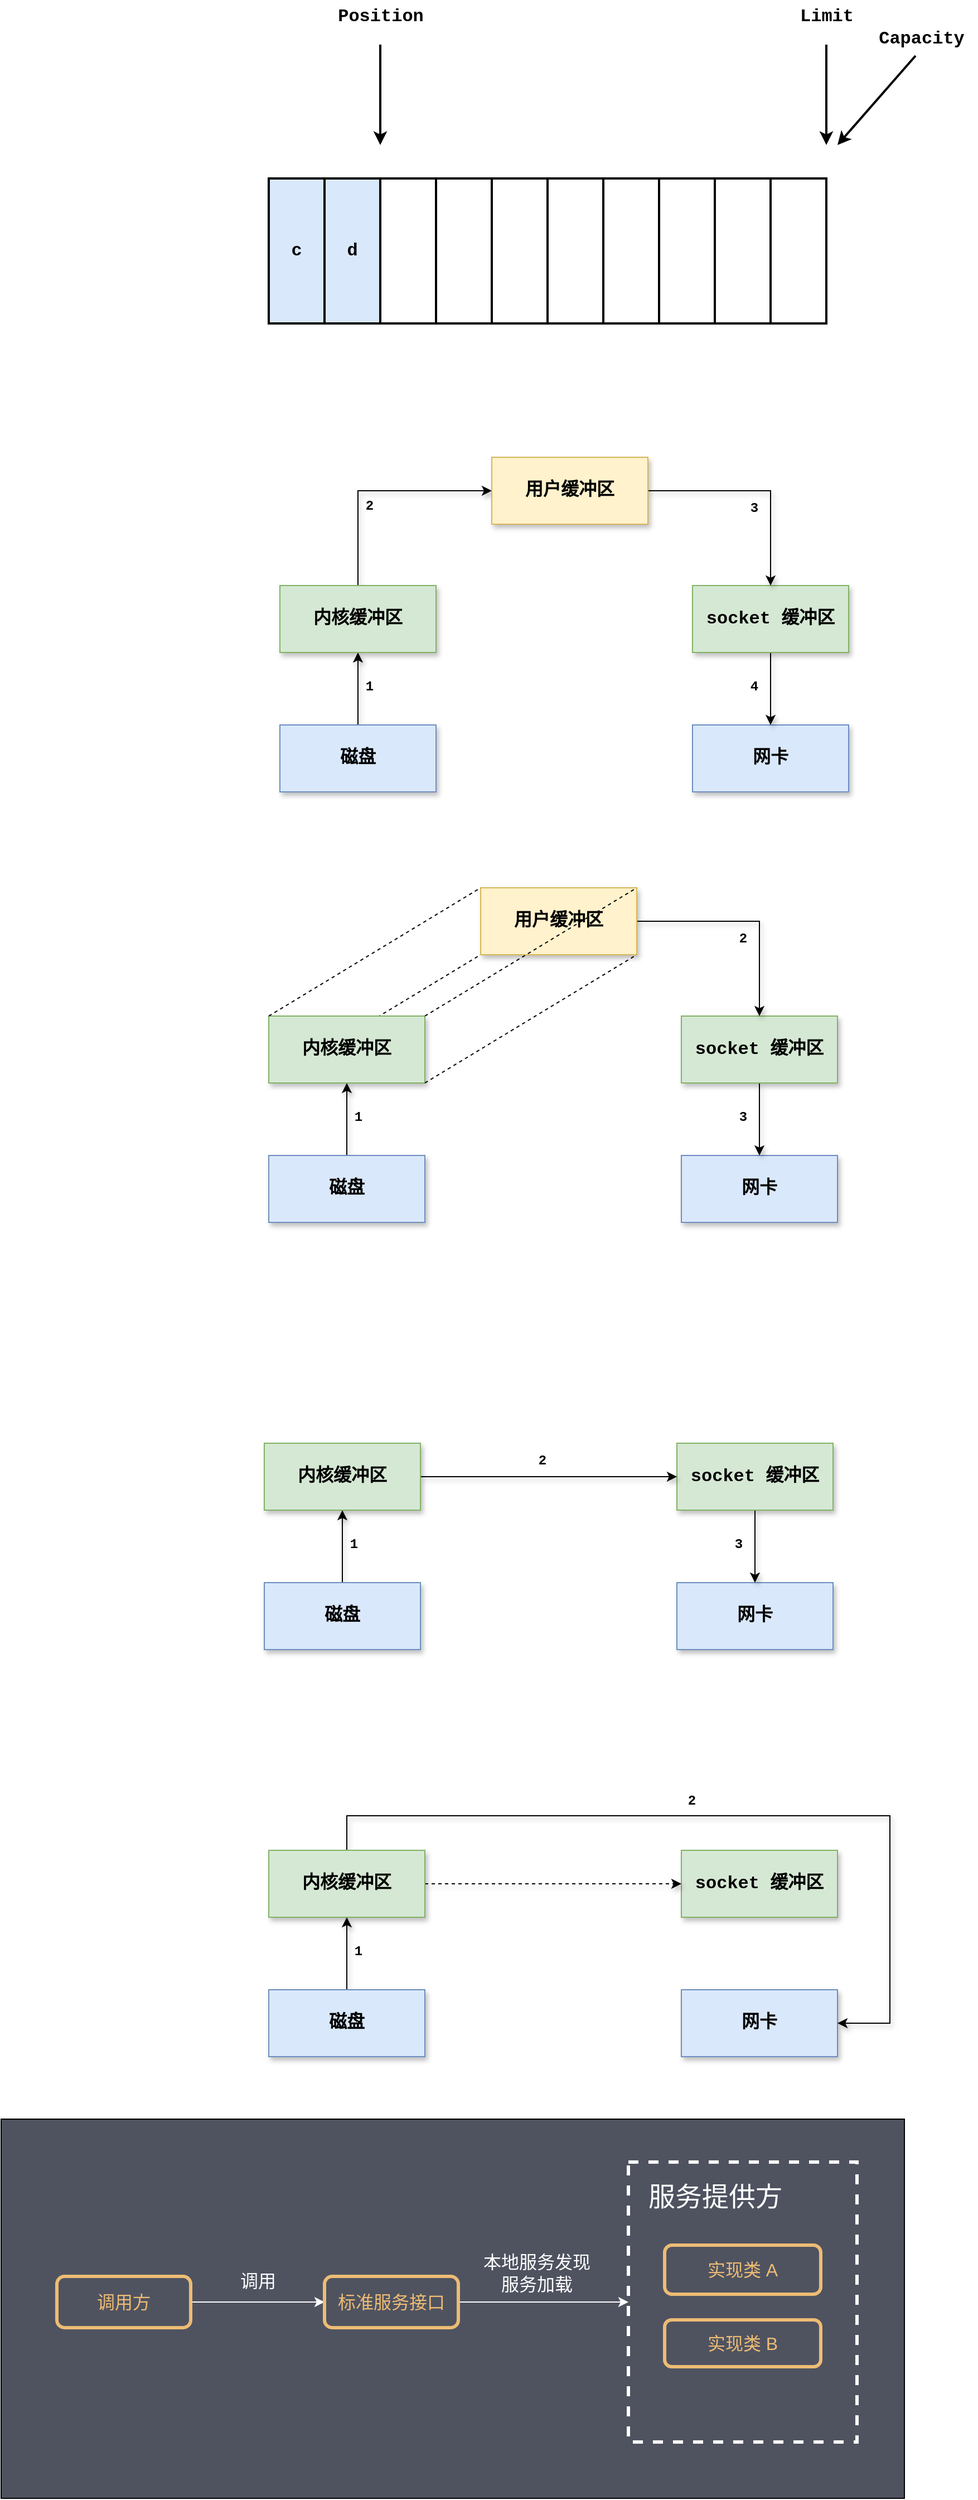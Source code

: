 <mxfile version="24.0.5" type="github">
  <diagram name="第 1 页" id="TYBMhdNcTjmp5_OupLH6">
    <mxGraphModel dx="1804" dy="573" grid="1" gridSize="10" guides="1" tooltips="1" connect="1" arrows="1" fold="1" page="1" pageScale="1" pageWidth="827" pageHeight="1169" math="0" shadow="0">
      <root>
        <mxCell id="0" />
        <mxCell id="1" parent="0" />
        <mxCell id="HMAPgbBEjGHPvOHlqmCf-12" value="" style="rounded=0;whiteSpace=wrap;html=1;fillColor=#4f5360;" vertex="1" parent="1">
          <mxGeometry x="-170" y="1930" width="810" height="340" as="geometry" />
        </mxCell>
        <mxCell id="mV8Is9ltA4lKweOmG8bc-35" value="" style="endArrow=none;html=1;rounded=0;entryX=0;entryY=0;entryDx=0;entryDy=0;dashed=1;" parent="1" edge="1">
          <mxGeometry width="50" height="50" relative="1" as="geometry">
            <mxPoint x="70" y="1001" as="sourcePoint" />
            <mxPoint x="260" y="886" as="targetPoint" />
          </mxGeometry>
        </mxCell>
        <mxCell id="thSDkyvH8xNX-SJ7blW_-1" value="&lt;font face=&quot;Courier New&quot;&gt;&lt;span style=&quot;font-size: 16px;&quot;&gt;&lt;b&gt;c&lt;/b&gt;&lt;/span&gt;&lt;/font&gt;" style="rounded=0;whiteSpace=wrap;html=1;strokeWidth=2;fillColor=#dae8fc;strokeColor=default;" parent="1" vertex="1">
          <mxGeometry x="70" y="190" width="50" height="130" as="geometry" />
        </mxCell>
        <mxCell id="thSDkyvH8xNX-SJ7blW_-13" value="&lt;b&gt;&lt;font style=&quot;font-size: 16px;&quot; face=&quot;Courier New&quot;&gt;d&lt;/font&gt;&lt;/b&gt;" style="rounded=0;whiteSpace=wrap;html=1;strokeWidth=2;fillColor=#dae8fc;strokeColor=default;" parent="1" vertex="1">
          <mxGeometry x="120" y="190" width="50" height="130" as="geometry" />
        </mxCell>
        <mxCell id="thSDkyvH8xNX-SJ7blW_-14" value="" style="rounded=0;whiteSpace=wrap;html=1;strokeWidth=2;" parent="1" vertex="1">
          <mxGeometry x="170" y="190" width="50" height="130" as="geometry" />
        </mxCell>
        <mxCell id="thSDkyvH8xNX-SJ7blW_-15" value="" style="rounded=0;whiteSpace=wrap;html=1;strokeWidth=2;" parent="1" vertex="1">
          <mxGeometry x="220" y="190" width="50" height="130" as="geometry" />
        </mxCell>
        <mxCell id="thSDkyvH8xNX-SJ7blW_-20" value="" style="rounded=0;whiteSpace=wrap;html=1;strokeWidth=2;" parent="1" vertex="1">
          <mxGeometry x="270" y="190" width="50" height="130" as="geometry" />
        </mxCell>
        <mxCell id="thSDkyvH8xNX-SJ7blW_-21" value="" style="rounded=0;whiteSpace=wrap;html=1;strokeWidth=2;" parent="1" vertex="1">
          <mxGeometry x="320" y="190" width="50" height="130" as="geometry" />
        </mxCell>
        <mxCell id="thSDkyvH8xNX-SJ7blW_-22" value="" style="rounded=0;whiteSpace=wrap;html=1;strokeWidth=2;" parent="1" vertex="1">
          <mxGeometry x="370" y="190" width="50" height="130" as="geometry" />
        </mxCell>
        <mxCell id="thSDkyvH8xNX-SJ7blW_-23" value="" style="rounded=0;whiteSpace=wrap;html=1;strokeWidth=2;" parent="1" vertex="1">
          <mxGeometry x="420" y="190" width="50" height="130" as="geometry" />
        </mxCell>
        <mxCell id="thSDkyvH8xNX-SJ7blW_-24" value="" style="rounded=0;whiteSpace=wrap;html=1;strokeWidth=2;" parent="1" vertex="1">
          <mxGeometry x="470" y="190" width="50" height="130" as="geometry" />
        </mxCell>
        <mxCell id="thSDkyvH8xNX-SJ7blW_-25" value="" style="rounded=0;whiteSpace=wrap;html=1;strokeWidth=2;" parent="1" vertex="1">
          <mxGeometry x="520" y="190" width="50" height="130" as="geometry" />
        </mxCell>
        <mxCell id="thSDkyvH8xNX-SJ7blW_-26" value="" style="endArrow=classic;html=1;rounded=0;strokeWidth=2;" parent="1" edge="1">
          <mxGeometry width="50" height="50" relative="1" as="geometry">
            <mxPoint x="170" y="70" as="sourcePoint" />
            <mxPoint x="170" y="160" as="targetPoint" />
          </mxGeometry>
        </mxCell>
        <mxCell id="thSDkyvH8xNX-SJ7blW_-27" value="&lt;b&gt;&lt;font style=&quot;font-size: 16px;&quot; face=&quot;Courier New&quot;&gt;Position&lt;/font&gt;&lt;/b&gt;" style="text;html=1;align=center;verticalAlign=middle;resizable=0;points=[];autosize=1;strokeColor=none;fillColor=none;" parent="1" vertex="1">
          <mxGeometry x="120" y="30" width="100" height="30" as="geometry" />
        </mxCell>
        <mxCell id="thSDkyvH8xNX-SJ7blW_-28" value="" style="endArrow=classic;html=1;rounded=0;strokeWidth=2;" parent="1" edge="1">
          <mxGeometry width="50" height="50" relative="1" as="geometry">
            <mxPoint x="570" y="70" as="sourcePoint" />
            <mxPoint x="570" y="160" as="targetPoint" />
          </mxGeometry>
        </mxCell>
        <mxCell id="thSDkyvH8xNX-SJ7blW_-29" value="&lt;b&gt;&lt;font style=&quot;font-size: 16px;&quot; face=&quot;Courier New&quot;&gt;Limit&lt;/font&gt;&lt;/b&gt;" style="text;html=1;align=center;verticalAlign=middle;resizable=0;points=[];autosize=1;strokeColor=none;fillColor=none;" parent="1" vertex="1">
          <mxGeometry x="535" y="30" width="70" height="30" as="geometry" />
        </mxCell>
        <mxCell id="thSDkyvH8xNX-SJ7blW_-32" value="" style="endArrow=classic;html=1;rounded=0;strokeWidth=2;" parent="1" edge="1">
          <mxGeometry width="50" height="50" relative="1" as="geometry">
            <mxPoint x="650" y="80" as="sourcePoint" />
            <mxPoint x="580" y="160" as="targetPoint" />
          </mxGeometry>
        </mxCell>
        <mxCell id="thSDkyvH8xNX-SJ7blW_-33" value="&lt;b&gt;&lt;font style=&quot;font-size: 16px;&quot; face=&quot;Courier New&quot;&gt;Capacity&lt;/font&gt;&lt;/b&gt;" style="text;html=1;align=center;verticalAlign=middle;resizable=0;points=[];autosize=1;strokeColor=none;fillColor=none;" parent="1" vertex="1">
          <mxGeometry x="605" y="50" width="100" height="30" as="geometry" />
        </mxCell>
        <mxCell id="mV8Is9ltA4lKweOmG8bc-3" value="&lt;b&gt;&lt;font style=&quot;font-size: 16px;&quot; face=&quot;Courier New&quot;&gt;网卡&lt;/font&gt;&lt;/b&gt;" style="rounded=0;whiteSpace=wrap;html=1;fillColor=#dae8fc;strokeColor=#6c8ebf;shadow=1;" parent="1" vertex="1">
          <mxGeometry x="450" y="680" width="140" height="60" as="geometry" />
        </mxCell>
        <mxCell id="mV8Is9ltA4lKweOmG8bc-11" style="edgeStyle=orthogonalEdgeStyle;rounded=0;orthogonalLoop=1;jettySize=auto;html=1;shadow=1;" parent="1" source="mV8Is9ltA4lKweOmG8bc-5" target="mV8Is9ltA4lKweOmG8bc-3" edge="1">
          <mxGeometry relative="1" as="geometry" />
        </mxCell>
        <mxCell id="mV8Is9ltA4lKweOmG8bc-5" value="&lt;b&gt;&lt;font style=&quot;font-size: 16px;&quot; face=&quot;Courier New&quot;&gt;socket 缓冲区&lt;/font&gt;&lt;/b&gt;" style="rounded=0;whiteSpace=wrap;html=1;fillColor=#d5e8d4;strokeColor=#82b366;shadow=1;" parent="1" vertex="1">
          <mxGeometry x="450" y="555" width="140" height="60" as="geometry" />
        </mxCell>
        <mxCell id="mV8Is9ltA4lKweOmG8bc-9" style="edgeStyle=orthogonalEdgeStyle;rounded=0;orthogonalLoop=1;jettySize=auto;html=1;shadow=1;" parent="1" source="mV8Is9ltA4lKweOmG8bc-6" target="mV8Is9ltA4lKweOmG8bc-7" edge="1">
          <mxGeometry relative="1" as="geometry" />
        </mxCell>
        <mxCell id="mV8Is9ltA4lKweOmG8bc-6" value="&lt;b&gt;&lt;font style=&quot;font-size: 16px;&quot; face=&quot;Courier New&quot;&gt;磁盘&lt;/font&gt;&lt;/b&gt;" style="rounded=0;whiteSpace=wrap;html=1;fillColor=#dae8fc;strokeColor=#6c8ebf;shadow=1;" parent="1" vertex="1">
          <mxGeometry x="80" y="680" width="140" height="60" as="geometry" />
        </mxCell>
        <mxCell id="mV8Is9ltA4lKweOmG8bc-12" style="edgeStyle=orthogonalEdgeStyle;rounded=0;orthogonalLoop=1;jettySize=auto;html=1;entryX=0;entryY=0.5;entryDx=0;entryDy=0;shadow=1;" parent="1" source="mV8Is9ltA4lKweOmG8bc-7" target="mV8Is9ltA4lKweOmG8bc-8" edge="1">
          <mxGeometry relative="1" as="geometry">
            <Array as="points">
              <mxPoint x="150" y="470" />
            </Array>
          </mxGeometry>
        </mxCell>
        <mxCell id="mV8Is9ltA4lKweOmG8bc-7" value="&lt;b&gt;&lt;font style=&quot;font-size: 16px;&quot; face=&quot;Courier New&quot;&gt;内核缓冲区&lt;/font&gt;&lt;/b&gt;" style="rounded=0;whiteSpace=wrap;html=1;fillColor=#d5e8d4;strokeColor=#82b366;shadow=1;" parent="1" vertex="1">
          <mxGeometry x="80" y="555" width="140" height="60" as="geometry" />
        </mxCell>
        <mxCell id="mV8Is9ltA4lKweOmG8bc-13" style="edgeStyle=orthogonalEdgeStyle;rounded=0;orthogonalLoop=1;jettySize=auto;html=1;entryX=0.5;entryY=0;entryDx=0;entryDy=0;shadow=1;" parent="1" source="mV8Is9ltA4lKweOmG8bc-8" target="mV8Is9ltA4lKweOmG8bc-5" edge="1">
          <mxGeometry relative="1" as="geometry" />
        </mxCell>
        <mxCell id="mV8Is9ltA4lKweOmG8bc-8" value="&lt;b&gt;&lt;font style=&quot;font-size: 16px;&quot; face=&quot;Courier New&quot;&gt;用户缓冲区&lt;/font&gt;&lt;/b&gt;" style="rounded=0;whiteSpace=wrap;html=1;fillColor=#fff2cc;strokeColor=#d6b656;shadow=1;" parent="1" vertex="1">
          <mxGeometry x="270" y="440" width="140" height="60" as="geometry" />
        </mxCell>
        <mxCell id="mV8Is9ltA4lKweOmG8bc-15" value="&lt;b&gt;&lt;font face=&quot;Courier New&quot;&gt;2&lt;/font&gt;&lt;/b&gt;" style="text;html=1;align=center;verticalAlign=middle;resizable=0;points=[];autosize=1;strokeColor=none;fillColor=none;shadow=1;" parent="1" vertex="1">
          <mxGeometry x="145" y="468" width="30" height="30" as="geometry" />
        </mxCell>
        <mxCell id="mV8Is9ltA4lKweOmG8bc-16" value="&lt;b&gt;&lt;font face=&quot;Courier New&quot;&gt;1&lt;/font&gt;&lt;/b&gt;" style="text;html=1;align=center;verticalAlign=middle;resizable=0;points=[];autosize=1;strokeColor=none;fillColor=none;shadow=1;" parent="1" vertex="1">
          <mxGeometry x="145" y="630" width="30" height="30" as="geometry" />
        </mxCell>
        <mxCell id="mV8Is9ltA4lKweOmG8bc-17" value="&lt;b&gt;&lt;font face=&quot;Courier New&quot;&gt;3&lt;/font&gt;&lt;/b&gt;" style="text;html=1;align=center;verticalAlign=middle;resizable=0;points=[];autosize=1;strokeColor=none;fillColor=none;shadow=1;" parent="1" vertex="1">
          <mxGeometry x="490" y="470" width="30" height="30" as="geometry" />
        </mxCell>
        <mxCell id="mV8Is9ltA4lKweOmG8bc-18" value="&lt;b&gt;&lt;font face=&quot;Courier New&quot;&gt;4&lt;/font&gt;&lt;/b&gt;" style="text;html=1;align=center;verticalAlign=middle;resizable=0;points=[];autosize=1;strokeColor=none;fillColor=none;shadow=1;" parent="1" vertex="1">
          <mxGeometry x="490" y="630" width="30" height="30" as="geometry" />
        </mxCell>
        <mxCell id="mV8Is9ltA4lKweOmG8bc-19" value="&lt;b&gt;&lt;font style=&quot;font-size: 16px;&quot; face=&quot;Courier New&quot;&gt;网卡&lt;/font&gt;&lt;/b&gt;" style="rounded=0;whiteSpace=wrap;html=1;fillColor=#dae8fc;strokeColor=#6c8ebf;shadow=1;" parent="1" vertex="1">
          <mxGeometry x="440" y="1066" width="140" height="60" as="geometry" />
        </mxCell>
        <mxCell id="mV8Is9ltA4lKweOmG8bc-20" style="edgeStyle=orthogonalEdgeStyle;rounded=0;orthogonalLoop=1;jettySize=auto;html=1;shadow=1;" parent="1" source="mV8Is9ltA4lKweOmG8bc-21" target="mV8Is9ltA4lKweOmG8bc-19" edge="1">
          <mxGeometry relative="1" as="geometry" />
        </mxCell>
        <mxCell id="mV8Is9ltA4lKweOmG8bc-21" value="&lt;b&gt;&lt;font style=&quot;font-size: 16px;&quot; face=&quot;Courier New&quot;&gt;socket 缓冲区&lt;/font&gt;&lt;/b&gt;" style="rounded=0;whiteSpace=wrap;html=1;fillColor=#d5e8d4;strokeColor=#82b366;shadow=1;" parent="1" vertex="1">
          <mxGeometry x="440" y="941" width="140" height="60" as="geometry" />
        </mxCell>
        <mxCell id="mV8Is9ltA4lKweOmG8bc-22" style="edgeStyle=orthogonalEdgeStyle;rounded=0;orthogonalLoop=1;jettySize=auto;html=1;shadow=1;" parent="1" source="mV8Is9ltA4lKweOmG8bc-23" target="mV8Is9ltA4lKweOmG8bc-25" edge="1">
          <mxGeometry relative="1" as="geometry" />
        </mxCell>
        <mxCell id="mV8Is9ltA4lKweOmG8bc-23" value="&lt;b&gt;&lt;font style=&quot;font-size: 16px;&quot; face=&quot;Courier New&quot;&gt;磁盘&lt;/font&gt;&lt;/b&gt;" style="rounded=0;whiteSpace=wrap;html=1;fillColor=#dae8fc;strokeColor=#6c8ebf;shadow=1;" parent="1" vertex="1">
          <mxGeometry x="70" y="1066" width="140" height="60" as="geometry" />
        </mxCell>
        <mxCell id="mV8Is9ltA4lKweOmG8bc-25" value="&lt;b&gt;&lt;font style=&quot;font-size: 16px;&quot; face=&quot;Courier New&quot;&gt;内核缓冲区&lt;/font&gt;&lt;/b&gt;" style="rounded=0;whiteSpace=wrap;html=1;fillColor=#d5e8d4;strokeColor=#82b366;shadow=1;" parent="1" vertex="1">
          <mxGeometry x="70" y="941" width="140" height="60" as="geometry" />
        </mxCell>
        <mxCell id="mV8Is9ltA4lKweOmG8bc-26" style="edgeStyle=orthogonalEdgeStyle;rounded=0;orthogonalLoop=1;jettySize=auto;html=1;entryX=0.5;entryY=0;entryDx=0;entryDy=0;shadow=1;" parent="1" source="mV8Is9ltA4lKweOmG8bc-27" target="mV8Is9ltA4lKweOmG8bc-21" edge="1">
          <mxGeometry relative="1" as="geometry" />
        </mxCell>
        <mxCell id="mV8Is9ltA4lKweOmG8bc-27" value="&lt;b&gt;&lt;font style=&quot;font-size: 16px;&quot; face=&quot;Courier New&quot;&gt;用户缓冲区&lt;/font&gt;&lt;/b&gt;" style="rounded=0;whiteSpace=wrap;html=1;fillColor=#fff2cc;strokeColor=#d6b656;shadow=1;" parent="1" vertex="1">
          <mxGeometry x="260" y="826" width="140" height="60" as="geometry" />
        </mxCell>
        <mxCell id="mV8Is9ltA4lKweOmG8bc-29" value="&lt;b&gt;&lt;font face=&quot;Courier New&quot;&gt;1&lt;/font&gt;&lt;/b&gt;" style="text;html=1;align=center;verticalAlign=middle;resizable=0;points=[];autosize=1;strokeColor=none;fillColor=none;shadow=1;" parent="1" vertex="1">
          <mxGeometry x="135" y="1016" width="30" height="30" as="geometry" />
        </mxCell>
        <mxCell id="mV8Is9ltA4lKweOmG8bc-30" value="&lt;b&gt;&lt;font face=&quot;Courier New&quot;&gt;2&lt;/font&gt;&lt;/b&gt;" style="text;html=1;align=center;verticalAlign=middle;resizable=0;points=[];autosize=1;strokeColor=none;fillColor=none;shadow=1;" parent="1" vertex="1">
          <mxGeometry x="480" y="856" width="30" height="30" as="geometry" />
        </mxCell>
        <mxCell id="mV8Is9ltA4lKweOmG8bc-31" value="&lt;b&gt;&lt;font face=&quot;Courier New&quot;&gt;3&lt;/font&gt;&lt;/b&gt;" style="text;html=1;align=center;verticalAlign=middle;resizable=0;points=[];autosize=1;strokeColor=none;fillColor=none;shadow=1;" parent="1" vertex="1">
          <mxGeometry x="480" y="1016" width="30" height="30" as="geometry" />
        </mxCell>
        <mxCell id="mV8Is9ltA4lKweOmG8bc-32" value="" style="endArrow=none;html=1;rounded=0;entryX=0;entryY=0;entryDx=0;entryDy=0;dashed=1;" parent="1" target="mV8Is9ltA4lKweOmG8bc-27" edge="1">
          <mxGeometry width="50" height="50" relative="1" as="geometry">
            <mxPoint x="70" y="941" as="sourcePoint" />
            <mxPoint x="120" y="891" as="targetPoint" />
          </mxGeometry>
        </mxCell>
        <mxCell id="mV8Is9ltA4lKweOmG8bc-33" value="" style="endArrow=none;html=1;rounded=0;entryX=0;entryY=0;entryDx=0;entryDy=0;dashed=1;" parent="1" edge="1">
          <mxGeometry width="50" height="50" relative="1" as="geometry">
            <mxPoint x="210" y="941" as="sourcePoint" />
            <mxPoint x="400" y="826" as="targetPoint" />
          </mxGeometry>
        </mxCell>
        <mxCell id="mV8Is9ltA4lKweOmG8bc-34" value="" style="endArrow=none;html=1;rounded=0;entryX=0;entryY=0;entryDx=0;entryDy=0;dashed=1;" parent="1" edge="1">
          <mxGeometry width="50" height="50" relative="1" as="geometry">
            <mxPoint x="210" y="1001" as="sourcePoint" />
            <mxPoint x="400" y="886" as="targetPoint" />
          </mxGeometry>
        </mxCell>
        <mxCell id="mV8Is9ltA4lKweOmG8bc-37" value="&lt;b&gt;&lt;font style=&quot;font-size: 16px;&quot; face=&quot;Courier New&quot;&gt;网卡&lt;/font&gt;&lt;/b&gt;" style="rounded=0;whiteSpace=wrap;html=1;fillColor=#dae8fc;strokeColor=#6c8ebf;shadow=1;" parent="1" vertex="1">
          <mxGeometry x="436" y="1449" width="140" height="60" as="geometry" />
        </mxCell>
        <mxCell id="mV8Is9ltA4lKweOmG8bc-38" style="edgeStyle=orthogonalEdgeStyle;rounded=0;orthogonalLoop=1;jettySize=auto;html=1;shadow=1;" parent="1" source="mV8Is9ltA4lKweOmG8bc-39" target="mV8Is9ltA4lKweOmG8bc-37" edge="1">
          <mxGeometry relative="1" as="geometry" />
        </mxCell>
        <mxCell id="mV8Is9ltA4lKweOmG8bc-39" value="&lt;b&gt;&lt;font style=&quot;font-size: 16px;&quot; face=&quot;Courier New&quot;&gt;socket 缓冲区&lt;/font&gt;&lt;/b&gt;" style="rounded=0;whiteSpace=wrap;html=1;fillColor=#d5e8d4;strokeColor=#82b366;shadow=1;" parent="1" vertex="1">
          <mxGeometry x="436" y="1324" width="140" height="60" as="geometry" />
        </mxCell>
        <mxCell id="mV8Is9ltA4lKweOmG8bc-40" style="edgeStyle=orthogonalEdgeStyle;rounded=0;orthogonalLoop=1;jettySize=auto;html=1;shadow=1;" parent="1" source="mV8Is9ltA4lKweOmG8bc-41" target="mV8Is9ltA4lKweOmG8bc-42" edge="1">
          <mxGeometry relative="1" as="geometry" />
        </mxCell>
        <mxCell id="mV8Is9ltA4lKweOmG8bc-41" value="&lt;b&gt;&lt;font style=&quot;font-size: 16px;&quot; face=&quot;Courier New&quot;&gt;磁盘&lt;/font&gt;&lt;/b&gt;" style="rounded=0;whiteSpace=wrap;html=1;fillColor=#dae8fc;strokeColor=#6c8ebf;shadow=1;" parent="1" vertex="1">
          <mxGeometry x="66" y="1449" width="140" height="60" as="geometry" />
        </mxCell>
        <mxCell id="mV8Is9ltA4lKweOmG8bc-51" style="edgeStyle=orthogonalEdgeStyle;rounded=0;orthogonalLoop=1;jettySize=auto;html=1;shadow=1;" parent="1" source="mV8Is9ltA4lKweOmG8bc-42" target="mV8Is9ltA4lKweOmG8bc-39" edge="1">
          <mxGeometry relative="1" as="geometry" />
        </mxCell>
        <mxCell id="mV8Is9ltA4lKweOmG8bc-42" value="&lt;b&gt;&lt;font style=&quot;font-size: 16px;&quot; face=&quot;Courier New&quot;&gt;内核缓冲区&lt;/font&gt;&lt;/b&gt;" style="rounded=0;whiteSpace=wrap;html=1;fillColor=#d5e8d4;strokeColor=#82b366;shadow=1;" parent="1" vertex="1">
          <mxGeometry x="66" y="1324" width="140" height="60" as="geometry" />
        </mxCell>
        <mxCell id="mV8Is9ltA4lKweOmG8bc-45" value="&lt;b&gt;&lt;font face=&quot;Courier New&quot;&gt;1&lt;/font&gt;&lt;/b&gt;" style="text;html=1;align=center;verticalAlign=middle;resizable=0;points=[];autosize=1;strokeColor=none;fillColor=none;shadow=1;" parent="1" vertex="1">
          <mxGeometry x="131" y="1399" width="30" height="30" as="geometry" />
        </mxCell>
        <mxCell id="mV8Is9ltA4lKweOmG8bc-46" value="&lt;b&gt;&lt;font face=&quot;Courier New&quot;&gt;2&lt;/font&gt;&lt;/b&gt;" style="text;html=1;align=center;verticalAlign=middle;resizable=0;points=[];autosize=1;strokeColor=none;fillColor=none;shadow=1;" parent="1" vertex="1">
          <mxGeometry x="300" y="1324" width="30" height="30" as="geometry" />
        </mxCell>
        <mxCell id="mV8Is9ltA4lKweOmG8bc-47" value="&lt;b&gt;&lt;font face=&quot;Courier New&quot;&gt;3&lt;/font&gt;&lt;/b&gt;" style="text;html=1;align=center;verticalAlign=middle;resizable=0;points=[];autosize=1;strokeColor=none;fillColor=none;shadow=1;" parent="1" vertex="1">
          <mxGeometry x="476" y="1399" width="30" height="30" as="geometry" />
        </mxCell>
        <mxCell id="mV8Is9ltA4lKweOmG8bc-52" value="&lt;b&gt;&lt;font style=&quot;font-size: 16px;&quot; face=&quot;Courier New&quot;&gt;网卡&lt;/font&gt;&lt;/b&gt;" style="rounded=0;whiteSpace=wrap;html=1;fillColor=#dae8fc;strokeColor=#6c8ebf;shadow=1;" parent="1" vertex="1">
          <mxGeometry x="440" y="1814" width="140" height="60" as="geometry" />
        </mxCell>
        <mxCell id="mV8Is9ltA4lKweOmG8bc-54" value="&lt;b&gt;&lt;font style=&quot;font-size: 16px;&quot; face=&quot;Courier New&quot;&gt;socket 缓冲区&lt;/font&gt;&lt;/b&gt;" style="rounded=0;whiteSpace=wrap;html=1;fillColor=#d5e8d4;strokeColor=#82b366;shadow=1;" parent="1" vertex="1">
          <mxGeometry x="440" y="1689" width="140" height="60" as="geometry" />
        </mxCell>
        <mxCell id="mV8Is9ltA4lKweOmG8bc-55" style="edgeStyle=orthogonalEdgeStyle;rounded=0;orthogonalLoop=1;jettySize=auto;html=1;shadow=1;" parent="1" source="mV8Is9ltA4lKweOmG8bc-56" target="mV8Is9ltA4lKweOmG8bc-58" edge="1">
          <mxGeometry relative="1" as="geometry" />
        </mxCell>
        <mxCell id="mV8Is9ltA4lKweOmG8bc-56" value="&lt;b&gt;&lt;font style=&quot;font-size: 16px;&quot; face=&quot;Courier New&quot;&gt;磁盘&lt;/font&gt;&lt;/b&gt;" style="rounded=0;whiteSpace=wrap;html=1;fillColor=#dae8fc;strokeColor=#6c8ebf;shadow=1;" parent="1" vertex="1">
          <mxGeometry x="70" y="1814" width="140" height="60" as="geometry" />
        </mxCell>
        <mxCell id="mV8Is9ltA4lKweOmG8bc-57" style="edgeStyle=orthogonalEdgeStyle;rounded=0;orthogonalLoop=1;jettySize=auto;html=1;dashed=1;shadow=1;" parent="1" source="mV8Is9ltA4lKweOmG8bc-58" target="mV8Is9ltA4lKweOmG8bc-54" edge="1">
          <mxGeometry relative="1" as="geometry" />
        </mxCell>
        <mxCell id="mV8Is9ltA4lKweOmG8bc-62" style="edgeStyle=orthogonalEdgeStyle;rounded=0;orthogonalLoop=1;jettySize=auto;html=1;entryX=1;entryY=0.5;entryDx=0;entryDy=0;shadow=1;" parent="1" source="mV8Is9ltA4lKweOmG8bc-58" target="mV8Is9ltA4lKweOmG8bc-52" edge="1">
          <mxGeometry relative="1" as="geometry">
            <Array as="points">
              <mxPoint x="140" y="1658" />
              <mxPoint x="627" y="1658" />
              <mxPoint x="627" y="1844" />
            </Array>
          </mxGeometry>
        </mxCell>
        <mxCell id="mV8Is9ltA4lKweOmG8bc-58" value="&lt;b&gt;&lt;font style=&quot;font-size: 16px;&quot; face=&quot;Courier New&quot;&gt;内核缓冲区&lt;/font&gt;&lt;/b&gt;" style="rounded=0;whiteSpace=wrap;html=1;fillColor=#d5e8d4;strokeColor=#82b366;shadow=1;" parent="1" vertex="1">
          <mxGeometry x="70" y="1689" width="140" height="60" as="geometry" />
        </mxCell>
        <mxCell id="mV8Is9ltA4lKweOmG8bc-59" value="&lt;b&gt;&lt;font face=&quot;Courier New&quot;&gt;1&lt;/font&gt;&lt;/b&gt;" style="text;html=1;align=center;verticalAlign=middle;resizable=0;points=[];autosize=1;strokeColor=none;fillColor=none;shadow=1;" parent="1" vertex="1">
          <mxGeometry x="135" y="1764" width="30" height="30" as="geometry" />
        </mxCell>
        <mxCell id="mV8Is9ltA4lKweOmG8bc-60" value="&lt;b&gt;&lt;font face=&quot;Courier New&quot;&gt;2&lt;/font&gt;&lt;/b&gt;" style="text;html=1;align=center;verticalAlign=middle;resizable=0;points=[];autosize=1;strokeColor=none;fillColor=none;shadow=1;" parent="1" vertex="1">
          <mxGeometry x="434" y="1629" width="30" height="30" as="geometry" />
        </mxCell>
        <mxCell id="HMAPgbBEjGHPvOHlqmCf-8" style="edgeStyle=orthogonalEdgeStyle;rounded=0;orthogonalLoop=1;jettySize=auto;html=1;strokeColor=#FFFFFF;" edge="1" parent="1" source="HMAPgbBEjGHPvOHlqmCf-1" target="HMAPgbBEjGHPvOHlqmCf-3">
          <mxGeometry relative="1" as="geometry" />
        </mxCell>
        <mxCell id="HMAPgbBEjGHPvOHlqmCf-1" value="&lt;font style=&quot;font-size: 16px;&quot;&gt;调用方&lt;/font&gt;" style="rounded=1;whiteSpace=wrap;html=1;strokeColor=#edbc74;strokeWidth=3;fillColor=none;fontColor=#edbc74;" vertex="1" parent="1">
          <mxGeometry x="-120" y="2071" width="120" height="46" as="geometry" />
        </mxCell>
        <mxCell id="HMAPgbBEjGHPvOHlqmCf-9" style="edgeStyle=orthogonalEdgeStyle;rounded=0;orthogonalLoop=1;jettySize=auto;html=1;entryX=0;entryY=0.5;entryDx=0;entryDy=0;strokeColor=#FFFFFF;" edge="1" parent="1" source="HMAPgbBEjGHPvOHlqmCf-3" target="HMAPgbBEjGHPvOHlqmCf-4">
          <mxGeometry relative="1" as="geometry" />
        </mxCell>
        <mxCell id="HMAPgbBEjGHPvOHlqmCf-3" value="&lt;font style=&quot;font-size: 16px;&quot;&gt;标准服务接口&lt;/font&gt;" style="rounded=1;whiteSpace=wrap;html=1;strokeColor=#edbc74;strokeWidth=3;fillColor=none;fontColor=#edbc74;" vertex="1" parent="1">
          <mxGeometry x="120" y="2071" width="120" height="46" as="geometry" />
        </mxCell>
        <mxCell id="HMAPgbBEjGHPvOHlqmCf-4" value="" style="rounded=0;whiteSpace=wrap;html=1;dashed=1;fillColor=none;strokeWidth=3;strokeColor=#FFFFFF;" vertex="1" parent="1">
          <mxGeometry x="392.5" y="1968.5" width="205" height="251" as="geometry" />
        </mxCell>
        <mxCell id="HMAPgbBEjGHPvOHlqmCf-5" value="&lt;font style=&quot;font-size: 16px;&quot;&gt;实现类 A&lt;/font&gt;" style="rounded=1;whiteSpace=wrap;html=1;strokeColor=#edbc74;strokeWidth=3;fillColor=none;fontColor=#edbc74;" vertex="1" parent="1">
          <mxGeometry x="425" y="2043" width="140" height="44" as="geometry" />
        </mxCell>
        <mxCell id="HMAPgbBEjGHPvOHlqmCf-6" value="&lt;font style=&quot;font-size: 16px;&quot;&gt;实现类 B&lt;/font&gt;" style="rounded=1;whiteSpace=wrap;html=1;strokeColor=#edbc74;strokeWidth=3;fillColor=none;fontColor=#edbc74;" vertex="1" parent="1">
          <mxGeometry x="425" y="2110" width="140" height="42" as="geometry" />
        </mxCell>
        <mxCell id="HMAPgbBEjGHPvOHlqmCf-7" value="&lt;font style=&quot;font-size: 24px;&quot;&gt;服务提供方&lt;/font&gt;" style="text;html=1;align=center;verticalAlign=middle;resizable=0;points=[];autosize=1;strokeColor=none;fillColor=none;fontColor=#FFFFFF;" vertex="1" parent="1">
          <mxGeometry x="400" y="1980" width="140" height="40" as="geometry" />
        </mxCell>
        <mxCell id="HMAPgbBEjGHPvOHlqmCf-10" value="&lt;font style=&quot;font-size: 16px;&quot;&gt;调用&lt;/font&gt;" style="text;html=1;align=center;verticalAlign=middle;resizable=0;points=[];autosize=1;strokeColor=none;fillColor=none;fontColor=#FFFFFF;" vertex="1" parent="1">
          <mxGeometry x="30" y="2060" width="60" height="30" as="geometry" />
        </mxCell>
        <mxCell id="HMAPgbBEjGHPvOHlqmCf-11" value="&lt;font style=&quot;font-size: 16px;&quot;&gt;本地服务发现&lt;/font&gt;&lt;div&gt;&lt;font style=&quot;font-size: 16px;&quot;&gt;服务加载&lt;/font&gt;&lt;/div&gt;" style="text;html=1;align=center;verticalAlign=middle;resizable=0;points=[];autosize=1;strokeColor=none;fillColor=none;fontColor=#FFFFFF;" vertex="1" parent="1">
          <mxGeometry x="250" y="2043" width="120" height="50" as="geometry" />
        </mxCell>
      </root>
    </mxGraphModel>
  </diagram>
</mxfile>
